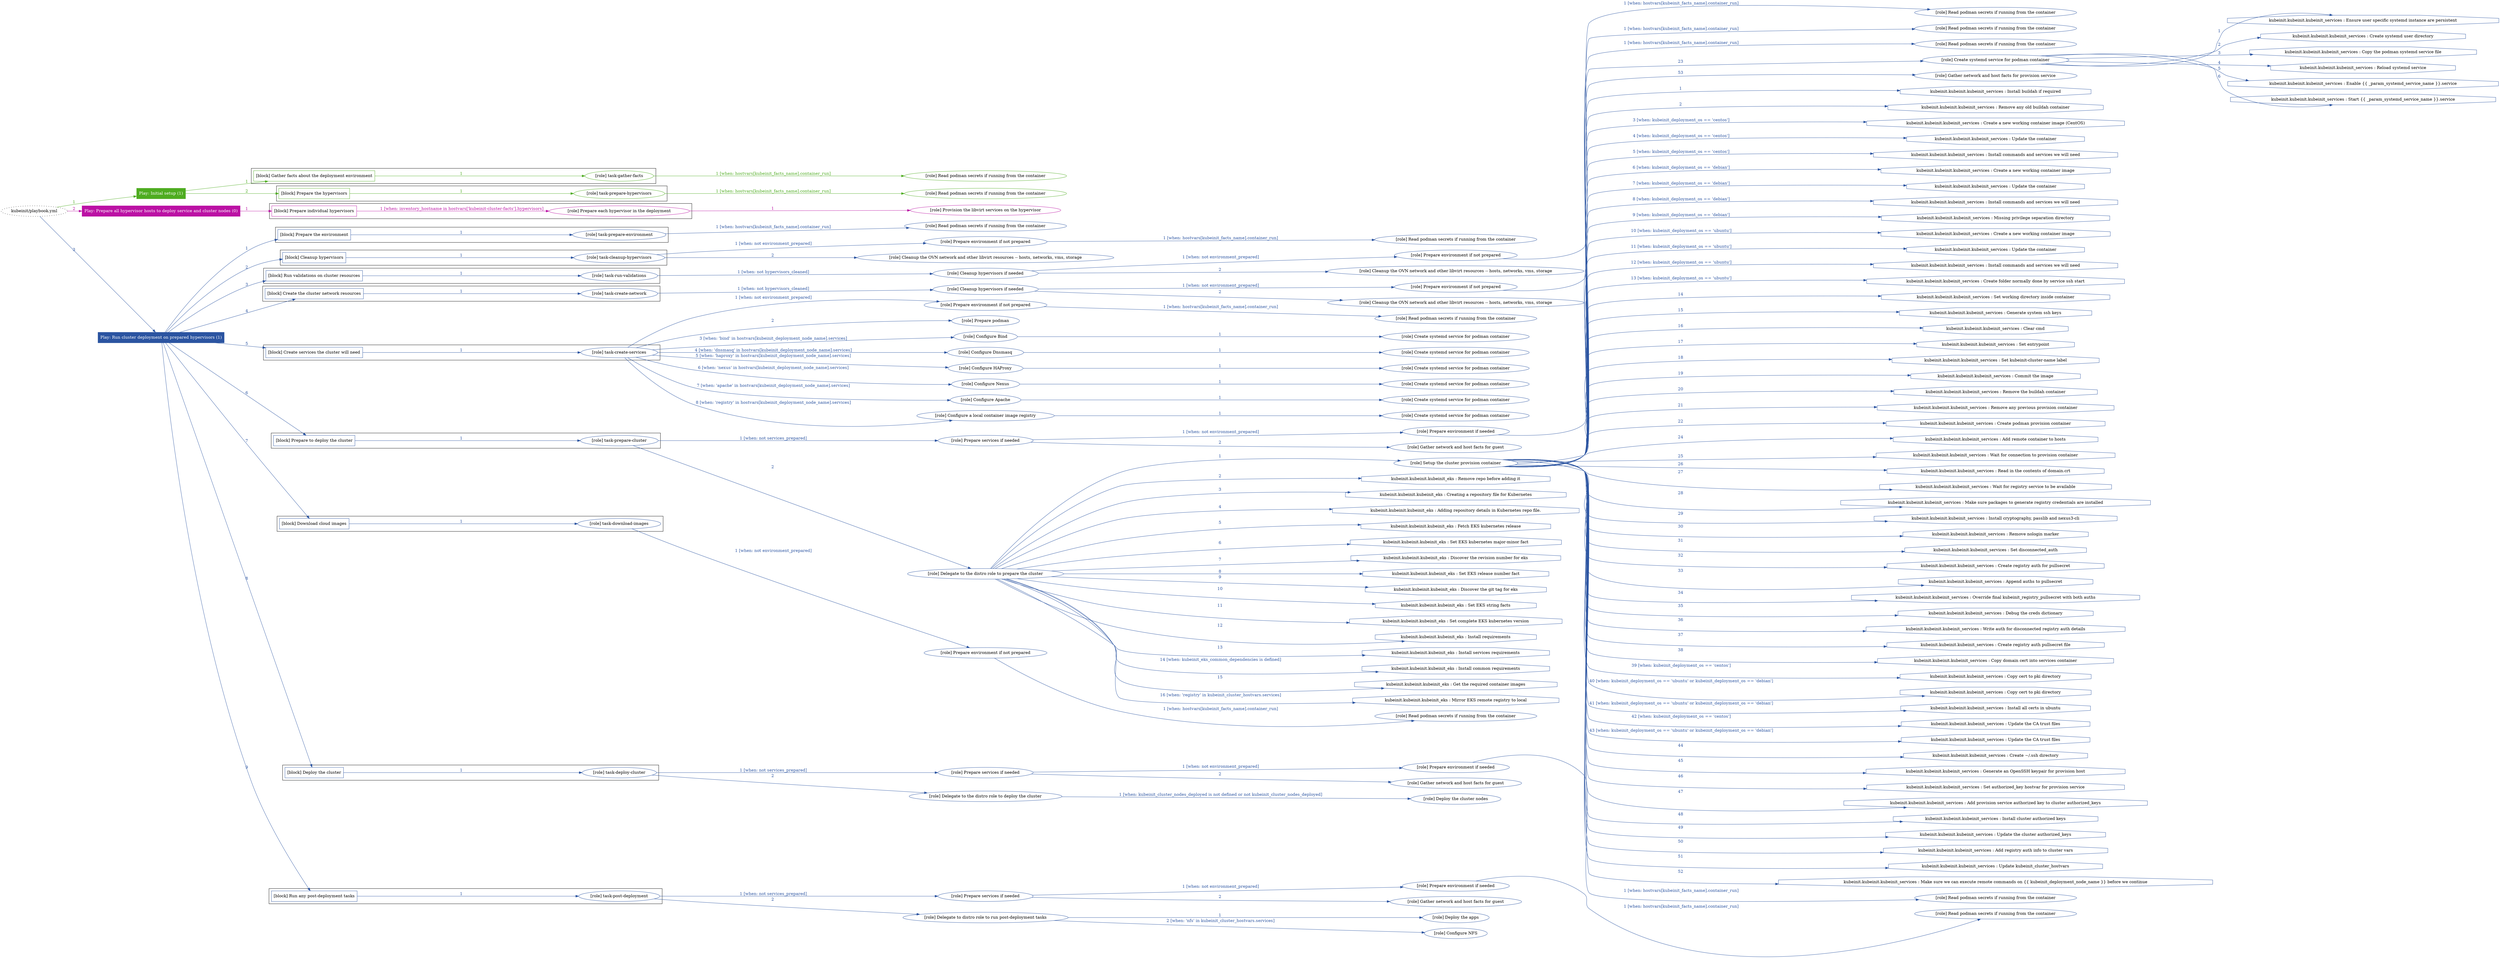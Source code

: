 digraph {
	graph [concentrate=true ordering=in rankdir=LR ratio=fill]
	edge [esep=5 sep=10]
	"kubeinit/playbook.yml" [id=root_node style=dotted]
	play_6cd6c54b [label="Play: Initial setup (1)" color="#4eac20" fontcolor="#ffffff" id=play_6cd6c54b shape=box style=filled tooltip=localhost]
	"kubeinit/playbook.yml" -> play_6cd6c54b [label="1 " color="#4eac20" fontcolor="#4eac20" id=edge_4925c516 labeltooltip="1 " tooltip="1 "]
	subgraph "Read podman secrets if running from the container" {
		role_084a8645 [label="[role] Read podman secrets if running from the container" color="#4eac20" id=role_084a8645 tooltip="Read podman secrets if running from the container"]
	}
	subgraph "task-gather-facts" {
		role_902af199 [label="[role] task-gather-facts" color="#4eac20" id=role_902af199 tooltip="task-gather-facts"]
		role_902af199 -> role_084a8645 [label="1 [when: hostvars[kubeinit_facts_name].container_run]" color="#4eac20" fontcolor="#4eac20" id=edge_12e02035 labeltooltip="1 [when: hostvars[kubeinit_facts_name].container_run]" tooltip="1 [when: hostvars[kubeinit_facts_name].container_run]"]
	}
	subgraph "Read podman secrets if running from the container" {
		role_313f8b56 [label="[role] Read podman secrets if running from the container" color="#4eac20" id=role_313f8b56 tooltip="Read podman secrets if running from the container"]
	}
	subgraph "task-prepare-hypervisors" {
		role_ff79aaf6 [label="[role] task-prepare-hypervisors" color="#4eac20" id=role_ff79aaf6 tooltip="task-prepare-hypervisors"]
		role_ff79aaf6 -> role_313f8b56 [label="1 [when: hostvars[kubeinit_facts_name].container_run]" color="#4eac20" fontcolor="#4eac20" id=edge_c4f035b7 labeltooltip="1 [when: hostvars[kubeinit_facts_name].container_run]" tooltip="1 [when: hostvars[kubeinit_facts_name].container_run]"]
	}
	subgraph "Play: Initial setup (1)" {
		play_6cd6c54b -> block_38028718 [label=1 color="#4eac20" fontcolor="#4eac20" id=edge_7e88dff0 labeltooltip=1 tooltip=1]
		subgraph cluster_block_38028718 {
			block_38028718 [label="[block] Gather facts about the deployment environment" color="#4eac20" id=block_38028718 labeltooltip="Gather facts about the deployment environment" shape=box tooltip="Gather facts about the deployment environment"]
			block_38028718 -> role_902af199 [label="1 " color="#4eac20" fontcolor="#4eac20" id=edge_18178d45 labeltooltip="1 " tooltip="1 "]
		}
		play_6cd6c54b -> block_03248b24 [label=2 color="#4eac20" fontcolor="#4eac20" id=edge_88af1bf2 labeltooltip=2 tooltip=2]
		subgraph cluster_block_03248b24 {
			block_03248b24 [label="[block] Prepare the hypervisors" color="#4eac20" id=block_03248b24 labeltooltip="Prepare the hypervisors" shape=box tooltip="Prepare the hypervisors"]
			block_03248b24 -> role_ff79aaf6 [label="1 " color="#4eac20" fontcolor="#4eac20" id=edge_0bfc89be labeltooltip="1 " tooltip="1 "]
		}
	}
	play_8ed17b62 [label="Play: Prepare all hypervisor hosts to deploy service and cluster nodes (0)" color="#bb11a4" fontcolor="#ffffff" id=play_8ed17b62 shape=box style=filled tooltip="Play: Prepare all hypervisor hosts to deploy service and cluster nodes (0)"]
	"kubeinit/playbook.yml" -> play_8ed17b62 [label="2 " color="#bb11a4" fontcolor="#bb11a4" id=edge_96bed6dd labeltooltip="2 " tooltip="2 "]
	subgraph "Provision the libvirt services on the hypervisor" {
		role_467554c0 [label="[role] Provision the libvirt services on the hypervisor" color="#bb11a4" id=role_467554c0 tooltip="Provision the libvirt services on the hypervisor"]
	}
	subgraph "Prepare each hypervisor in the deployment" {
		role_61225233 [label="[role] Prepare each hypervisor in the deployment" color="#bb11a4" id=role_61225233 tooltip="Prepare each hypervisor in the deployment"]
		role_61225233 -> role_467554c0 [label="1 " color="#bb11a4" fontcolor="#bb11a4" id=edge_6c99b081 labeltooltip="1 " tooltip="1 "]
	}
	subgraph "Play: Prepare all hypervisor hosts to deploy service and cluster nodes (0)" {
		play_8ed17b62 -> block_165fb76c [label=1 color="#bb11a4" fontcolor="#bb11a4" id=edge_bf2fa27f labeltooltip=1 tooltip=1]
		subgraph cluster_block_165fb76c {
			block_165fb76c [label="[block] Prepare individual hypervisors" color="#bb11a4" id=block_165fb76c labeltooltip="Prepare individual hypervisors" shape=box tooltip="Prepare individual hypervisors"]
			block_165fb76c -> role_61225233 [label="1 [when: inventory_hostname in hostvars['kubeinit-cluster-facts'].hypervisors]" color="#bb11a4" fontcolor="#bb11a4" id=edge_8166593a labeltooltip="1 [when: inventory_hostname in hostvars['kubeinit-cluster-facts'].hypervisors]" tooltip="1 [when: inventory_hostname in hostvars['kubeinit-cluster-facts'].hypervisors]"]
		}
	}
	play_a592001f [label="Play: Run cluster deployment on prepared hypervisors (1)" color="#2b54a1" fontcolor="#ffffff" id=play_a592001f shape=box style=filled tooltip=localhost]
	"kubeinit/playbook.yml" -> play_a592001f [label="3 " color="#2b54a1" fontcolor="#2b54a1" id=edge_a53918f0 labeltooltip="3 " tooltip="3 "]
	subgraph "Read podman secrets if running from the container" {
		role_d737aebd [label="[role] Read podman secrets if running from the container" color="#2b54a1" id=role_d737aebd tooltip="Read podman secrets if running from the container"]
	}
	subgraph "task-prepare-environment" {
		role_b8c6b346 [label="[role] task-prepare-environment" color="#2b54a1" id=role_b8c6b346 tooltip="task-prepare-environment"]
		role_b8c6b346 -> role_d737aebd [label="1 [when: hostvars[kubeinit_facts_name].container_run]" color="#2b54a1" fontcolor="#2b54a1" id=edge_e518e433 labeltooltip="1 [when: hostvars[kubeinit_facts_name].container_run]" tooltip="1 [when: hostvars[kubeinit_facts_name].container_run]"]
	}
	subgraph "Read podman secrets if running from the container" {
		role_400ab772 [label="[role] Read podman secrets if running from the container" color="#2b54a1" id=role_400ab772 tooltip="Read podman secrets if running from the container"]
	}
	subgraph "Prepare environment if not prepared" {
		role_41e5bfee [label="[role] Prepare environment if not prepared" color="#2b54a1" id=role_41e5bfee tooltip="Prepare environment if not prepared"]
		role_41e5bfee -> role_400ab772 [label="1 [when: hostvars[kubeinit_facts_name].container_run]" color="#2b54a1" fontcolor="#2b54a1" id=edge_c2ad8b5d labeltooltip="1 [when: hostvars[kubeinit_facts_name].container_run]" tooltip="1 [when: hostvars[kubeinit_facts_name].container_run]"]
	}
	subgraph "Cleanup the OVN network and other libvirt resources -- hosts, networks, vms, storage" {
		role_58630805 [label="[role] Cleanup the OVN network and other libvirt resources -- hosts, networks, vms, storage" color="#2b54a1" id=role_58630805 tooltip="Cleanup the OVN network and other libvirt resources -- hosts, networks, vms, storage"]
	}
	subgraph "task-cleanup-hypervisors" {
		role_44489846 [label="[role] task-cleanup-hypervisors" color="#2b54a1" id=role_44489846 tooltip="task-cleanup-hypervisors"]
		role_44489846 -> role_41e5bfee [label="1 [when: not environment_prepared]" color="#2b54a1" fontcolor="#2b54a1" id=edge_c24e22fe labeltooltip="1 [when: not environment_prepared]" tooltip="1 [when: not environment_prepared]"]
		role_44489846 -> role_58630805 [label="2 " color="#2b54a1" fontcolor="#2b54a1" id=edge_41607801 labeltooltip="2 " tooltip="2 "]
	}
	subgraph "Read podman secrets if running from the container" {
		role_2c6b86bb [label="[role] Read podman secrets if running from the container" color="#2b54a1" id=role_2c6b86bb tooltip="Read podman secrets if running from the container"]
	}
	subgraph "Prepare environment if not prepared" {
		role_2065a822 [label="[role] Prepare environment if not prepared" color="#2b54a1" id=role_2065a822 tooltip="Prepare environment if not prepared"]
		role_2065a822 -> role_2c6b86bb [label="1 [when: hostvars[kubeinit_facts_name].container_run]" color="#2b54a1" fontcolor="#2b54a1" id=edge_aff2028a labeltooltip="1 [when: hostvars[kubeinit_facts_name].container_run]" tooltip="1 [when: hostvars[kubeinit_facts_name].container_run]"]
	}
	subgraph "Cleanup the OVN network and other libvirt resources -- hosts, networks, vms, storage" {
		role_88cb3015 [label="[role] Cleanup the OVN network and other libvirt resources -- hosts, networks, vms, storage" color="#2b54a1" id=role_88cb3015 tooltip="Cleanup the OVN network and other libvirt resources -- hosts, networks, vms, storage"]
	}
	subgraph "Cleanup hypervisors if needed" {
		role_62e2b222 [label="[role] Cleanup hypervisors if needed" color="#2b54a1" id=role_62e2b222 tooltip="Cleanup hypervisors if needed"]
		role_62e2b222 -> role_2065a822 [label="1 [when: not environment_prepared]" color="#2b54a1" fontcolor="#2b54a1" id=edge_ac1ba29c labeltooltip="1 [when: not environment_prepared]" tooltip="1 [when: not environment_prepared]"]
		role_62e2b222 -> role_88cb3015 [label="2 " color="#2b54a1" fontcolor="#2b54a1" id=edge_b2592dec labeltooltip="2 " tooltip="2 "]
	}
	subgraph "task-run-validations" {
		role_f140eb94 [label="[role] task-run-validations" color="#2b54a1" id=role_f140eb94 tooltip="task-run-validations"]
		role_f140eb94 -> role_62e2b222 [label="1 [when: not hypervisors_cleaned]" color="#2b54a1" fontcolor="#2b54a1" id=edge_dddc1ef1 labeltooltip="1 [when: not hypervisors_cleaned]" tooltip="1 [when: not hypervisors_cleaned]"]
	}
	subgraph "Read podman secrets if running from the container" {
		role_ec776501 [label="[role] Read podman secrets if running from the container" color="#2b54a1" id=role_ec776501 tooltip="Read podman secrets if running from the container"]
	}
	subgraph "Prepare environment if not prepared" {
		role_d8a625c7 [label="[role] Prepare environment if not prepared" color="#2b54a1" id=role_d8a625c7 tooltip="Prepare environment if not prepared"]
		role_d8a625c7 -> role_ec776501 [label="1 [when: hostvars[kubeinit_facts_name].container_run]" color="#2b54a1" fontcolor="#2b54a1" id=edge_28494a4b labeltooltip="1 [when: hostvars[kubeinit_facts_name].container_run]" tooltip="1 [when: hostvars[kubeinit_facts_name].container_run]"]
	}
	subgraph "Cleanup the OVN network and other libvirt resources -- hosts, networks, vms, storage" {
		role_20f9d957 [label="[role] Cleanup the OVN network and other libvirt resources -- hosts, networks, vms, storage" color="#2b54a1" id=role_20f9d957 tooltip="Cleanup the OVN network and other libvirt resources -- hosts, networks, vms, storage"]
	}
	subgraph "Cleanup hypervisors if needed" {
		role_7f67d855 [label="[role] Cleanup hypervisors if needed" color="#2b54a1" id=role_7f67d855 tooltip="Cleanup hypervisors if needed"]
		role_7f67d855 -> role_d8a625c7 [label="1 [when: not environment_prepared]" color="#2b54a1" fontcolor="#2b54a1" id=edge_fbed2feb labeltooltip="1 [when: not environment_prepared]" tooltip="1 [when: not environment_prepared]"]
		role_7f67d855 -> role_20f9d957 [label="2 " color="#2b54a1" fontcolor="#2b54a1" id=edge_532daf7f labeltooltip="2 " tooltip="2 "]
	}
	subgraph "task-create-network" {
		role_3d8de2ed [label="[role] task-create-network" color="#2b54a1" id=role_3d8de2ed tooltip="task-create-network"]
		role_3d8de2ed -> role_7f67d855 [label="1 [when: not hypervisors_cleaned]" color="#2b54a1" fontcolor="#2b54a1" id=edge_5879eaa5 labeltooltip="1 [when: not hypervisors_cleaned]" tooltip="1 [when: not hypervisors_cleaned]"]
	}
	subgraph "Read podman secrets if running from the container" {
		role_7a0cd3e1 [label="[role] Read podman secrets if running from the container" color="#2b54a1" id=role_7a0cd3e1 tooltip="Read podman secrets if running from the container"]
	}
	subgraph "Prepare environment if not prepared" {
		role_4796dffe [label="[role] Prepare environment if not prepared" color="#2b54a1" id=role_4796dffe tooltip="Prepare environment if not prepared"]
		role_4796dffe -> role_7a0cd3e1 [label="1 [when: hostvars[kubeinit_facts_name].container_run]" color="#2b54a1" fontcolor="#2b54a1" id=edge_be81e2e2 labeltooltip="1 [when: hostvars[kubeinit_facts_name].container_run]" tooltip="1 [when: hostvars[kubeinit_facts_name].container_run]"]
	}
	subgraph "Prepare podman" {
		role_54858e74 [label="[role] Prepare podman" color="#2b54a1" id=role_54858e74 tooltip="Prepare podman"]
	}
	subgraph "Create systemd service for podman container" {
		role_9dc6ad88 [label="[role] Create systemd service for podman container" color="#2b54a1" id=role_9dc6ad88 tooltip="Create systemd service for podman container"]
	}
	subgraph "Configure Bind" {
		role_81719838 [label="[role] Configure Bind" color="#2b54a1" id=role_81719838 tooltip="Configure Bind"]
		role_81719838 -> role_9dc6ad88 [label="1 " color="#2b54a1" fontcolor="#2b54a1" id=edge_251c877f labeltooltip="1 " tooltip="1 "]
	}
	subgraph "Create systemd service for podman container" {
		role_26826ac6 [label="[role] Create systemd service for podman container" color="#2b54a1" id=role_26826ac6 tooltip="Create systemd service for podman container"]
	}
	subgraph "Configure Dnsmasq" {
		role_f6f1edf5 [label="[role] Configure Dnsmasq" color="#2b54a1" id=role_f6f1edf5 tooltip="Configure Dnsmasq"]
		role_f6f1edf5 -> role_26826ac6 [label="1 " color="#2b54a1" fontcolor="#2b54a1" id=edge_9a8468da labeltooltip="1 " tooltip="1 "]
	}
	subgraph "Create systemd service for podman container" {
		role_546cbca1 [label="[role] Create systemd service for podman container" color="#2b54a1" id=role_546cbca1 tooltip="Create systemd service for podman container"]
	}
	subgraph "Configure HAProxy" {
		role_2d2cbbf4 [label="[role] Configure HAProxy" color="#2b54a1" id=role_2d2cbbf4 tooltip="Configure HAProxy"]
		role_2d2cbbf4 -> role_546cbca1 [label="1 " color="#2b54a1" fontcolor="#2b54a1" id=edge_0863ec1c labeltooltip="1 " tooltip="1 "]
	}
	subgraph "Create systemd service for podman container" {
		role_0fe90df3 [label="[role] Create systemd service for podman container" color="#2b54a1" id=role_0fe90df3 tooltip="Create systemd service for podman container"]
	}
	subgraph "Configure Nexus" {
		role_a79485aa [label="[role] Configure Nexus" color="#2b54a1" id=role_a79485aa tooltip="Configure Nexus"]
		role_a79485aa -> role_0fe90df3 [label="1 " color="#2b54a1" fontcolor="#2b54a1" id=edge_23704d9c labeltooltip="1 " tooltip="1 "]
	}
	subgraph "Create systemd service for podman container" {
		role_820e069e [label="[role] Create systemd service for podman container" color="#2b54a1" id=role_820e069e tooltip="Create systemd service for podman container"]
	}
	subgraph "Configure Apache" {
		role_f1790e7b [label="[role] Configure Apache" color="#2b54a1" id=role_f1790e7b tooltip="Configure Apache"]
		role_f1790e7b -> role_820e069e [label="1 " color="#2b54a1" fontcolor="#2b54a1" id=edge_5a665e35 labeltooltip="1 " tooltip="1 "]
	}
	subgraph "Create systemd service for podman container" {
		role_53e39cd9 [label="[role] Create systemd service for podman container" color="#2b54a1" id=role_53e39cd9 tooltip="Create systemd service for podman container"]
	}
	subgraph "Configure a local container image registry" {
		role_2e3a4b7e [label="[role] Configure a local container image registry" color="#2b54a1" id=role_2e3a4b7e tooltip="Configure a local container image registry"]
		role_2e3a4b7e -> role_53e39cd9 [label="1 " color="#2b54a1" fontcolor="#2b54a1" id=edge_681fe065 labeltooltip="1 " tooltip="1 "]
	}
	subgraph "task-create-services" {
		role_513a0808 [label="[role] task-create-services" color="#2b54a1" id=role_513a0808 tooltip="task-create-services"]
		role_513a0808 -> role_4796dffe [label="1 [when: not environment_prepared]" color="#2b54a1" fontcolor="#2b54a1" id=edge_9d87ae58 labeltooltip="1 [when: not environment_prepared]" tooltip="1 [when: not environment_prepared]"]
		role_513a0808 -> role_54858e74 [label="2 " color="#2b54a1" fontcolor="#2b54a1" id=edge_4458223b labeltooltip="2 " tooltip="2 "]
		role_513a0808 -> role_81719838 [label="3 [when: 'bind' in hostvars[kubeinit_deployment_node_name].services]" color="#2b54a1" fontcolor="#2b54a1" id=edge_1afb6d87 labeltooltip="3 [when: 'bind' in hostvars[kubeinit_deployment_node_name].services]" tooltip="3 [when: 'bind' in hostvars[kubeinit_deployment_node_name].services]"]
		role_513a0808 -> role_f6f1edf5 [label="4 [when: 'dnsmasq' in hostvars[kubeinit_deployment_node_name].services]" color="#2b54a1" fontcolor="#2b54a1" id=edge_3749621f labeltooltip="4 [when: 'dnsmasq' in hostvars[kubeinit_deployment_node_name].services]" tooltip="4 [when: 'dnsmasq' in hostvars[kubeinit_deployment_node_name].services]"]
		role_513a0808 -> role_2d2cbbf4 [label="5 [when: 'haproxy' in hostvars[kubeinit_deployment_node_name].services]" color="#2b54a1" fontcolor="#2b54a1" id=edge_1beaba2d labeltooltip="5 [when: 'haproxy' in hostvars[kubeinit_deployment_node_name].services]" tooltip="5 [when: 'haproxy' in hostvars[kubeinit_deployment_node_name].services]"]
		role_513a0808 -> role_a79485aa [label="6 [when: 'nexus' in hostvars[kubeinit_deployment_node_name].services]" color="#2b54a1" fontcolor="#2b54a1" id=edge_f1b83473 labeltooltip="6 [when: 'nexus' in hostvars[kubeinit_deployment_node_name].services]" tooltip="6 [when: 'nexus' in hostvars[kubeinit_deployment_node_name].services]"]
		role_513a0808 -> role_f1790e7b [label="7 [when: 'apache' in hostvars[kubeinit_deployment_node_name].services]" color="#2b54a1" fontcolor="#2b54a1" id=edge_831076cb labeltooltip="7 [when: 'apache' in hostvars[kubeinit_deployment_node_name].services]" tooltip="7 [when: 'apache' in hostvars[kubeinit_deployment_node_name].services]"]
		role_513a0808 -> role_2e3a4b7e [label="8 [when: 'registry' in hostvars[kubeinit_deployment_node_name].services]" color="#2b54a1" fontcolor="#2b54a1" id=edge_dd8f939f labeltooltip="8 [when: 'registry' in hostvars[kubeinit_deployment_node_name].services]" tooltip="8 [when: 'registry' in hostvars[kubeinit_deployment_node_name].services]"]
	}
	subgraph "Read podman secrets if running from the container" {
		role_0a61621a [label="[role] Read podman secrets if running from the container" color="#2b54a1" id=role_0a61621a tooltip="Read podman secrets if running from the container"]
	}
	subgraph "Prepare environment if needed" {
		role_3179ecd1 [label="[role] Prepare environment if needed" color="#2b54a1" id=role_3179ecd1 tooltip="Prepare environment if needed"]
		role_3179ecd1 -> role_0a61621a [label="1 [when: hostvars[kubeinit_facts_name].container_run]" color="#2b54a1" fontcolor="#2b54a1" id=edge_9809883e labeltooltip="1 [when: hostvars[kubeinit_facts_name].container_run]" tooltip="1 [when: hostvars[kubeinit_facts_name].container_run]"]
	}
	subgraph "Gather network and host facts for guest" {
		role_164990b4 [label="[role] Gather network and host facts for guest" color="#2b54a1" id=role_164990b4 tooltip="Gather network and host facts for guest"]
	}
	subgraph "Prepare services if needed" {
		role_4cb205a5 [label="[role] Prepare services if needed" color="#2b54a1" id=role_4cb205a5 tooltip="Prepare services if needed"]
		role_4cb205a5 -> role_3179ecd1 [label="1 [when: not environment_prepared]" color="#2b54a1" fontcolor="#2b54a1" id=edge_31f98cb6 labeltooltip="1 [when: not environment_prepared]" tooltip="1 [when: not environment_prepared]"]
		role_4cb205a5 -> role_164990b4 [label="2 " color="#2b54a1" fontcolor="#2b54a1" id=edge_69d838bf labeltooltip="2 " tooltip="2 "]
	}
	subgraph "Create systemd service for podman container" {
		role_8b3e974e [label="[role] Create systemd service for podman container" color="#2b54a1" id=role_8b3e974e tooltip="Create systemd service for podman container"]
		task_9bb26928 [label="kubeinit.kubeinit.kubeinit_services : Ensure user specific systemd instance are persistent" color="#2b54a1" id=task_9bb26928 shape=octagon tooltip="kubeinit.kubeinit.kubeinit_services : Ensure user specific systemd instance are persistent"]
		role_8b3e974e -> task_9bb26928 [label="1 " color="#2b54a1" fontcolor="#2b54a1" id=edge_c0287274 labeltooltip="1 " tooltip="1 "]
		task_83ec6a8c [label="kubeinit.kubeinit.kubeinit_services : Create systemd user directory" color="#2b54a1" id=task_83ec6a8c shape=octagon tooltip="kubeinit.kubeinit.kubeinit_services : Create systemd user directory"]
		role_8b3e974e -> task_83ec6a8c [label="2 " color="#2b54a1" fontcolor="#2b54a1" id=edge_868df03d labeltooltip="2 " tooltip="2 "]
		task_149d8ad4 [label="kubeinit.kubeinit.kubeinit_services : Copy the podman systemd service file" color="#2b54a1" id=task_149d8ad4 shape=octagon tooltip="kubeinit.kubeinit.kubeinit_services : Copy the podman systemd service file"]
		role_8b3e974e -> task_149d8ad4 [label="3 " color="#2b54a1" fontcolor="#2b54a1" id=edge_e7335ac0 labeltooltip="3 " tooltip="3 "]
		task_80419124 [label="kubeinit.kubeinit.kubeinit_services : Reload systemd service" color="#2b54a1" id=task_80419124 shape=octagon tooltip="kubeinit.kubeinit.kubeinit_services : Reload systemd service"]
		role_8b3e974e -> task_80419124 [label="4 " color="#2b54a1" fontcolor="#2b54a1" id=edge_2ba71604 labeltooltip="4 " tooltip="4 "]
		task_f152811f [label="kubeinit.kubeinit.kubeinit_services : Enable {{ _param_systemd_service_name }}.service" color="#2b54a1" id=task_f152811f shape=octagon tooltip="kubeinit.kubeinit.kubeinit_services : Enable {{ _param_systemd_service_name }}.service"]
		role_8b3e974e -> task_f152811f [label="5 " color="#2b54a1" fontcolor="#2b54a1" id=edge_52c47ef9 labeltooltip="5 " tooltip="5 "]
		task_23bf19ca [label="kubeinit.kubeinit.kubeinit_services : Start {{ _param_systemd_service_name }}.service" color="#2b54a1" id=task_23bf19ca shape=octagon tooltip="kubeinit.kubeinit.kubeinit_services : Start {{ _param_systemd_service_name }}.service"]
		role_8b3e974e -> task_23bf19ca [label="6 " color="#2b54a1" fontcolor="#2b54a1" id=edge_06cd3d2d labeltooltip="6 " tooltip="6 "]
	}
	subgraph "Gather network and host facts for provision service" {
		role_5009e00a [label="[role] Gather network and host facts for provision service" color="#2b54a1" id=role_5009e00a tooltip="Gather network and host facts for provision service"]
	}
	subgraph "Setup the cluster provision container" {
		role_a27a7140 [label="[role] Setup the cluster provision container" color="#2b54a1" id=role_a27a7140 tooltip="Setup the cluster provision container"]
		task_ae8c2370 [label="kubeinit.kubeinit.kubeinit_services : Install buildah if required" color="#2b54a1" id=task_ae8c2370 shape=octagon tooltip="kubeinit.kubeinit.kubeinit_services : Install buildah if required"]
		role_a27a7140 -> task_ae8c2370 [label="1 " color="#2b54a1" fontcolor="#2b54a1" id=edge_c48fc1b6 labeltooltip="1 " tooltip="1 "]
		task_ce0d4feb [label="kubeinit.kubeinit.kubeinit_services : Remove any old buildah container" color="#2b54a1" id=task_ce0d4feb shape=octagon tooltip="kubeinit.kubeinit.kubeinit_services : Remove any old buildah container"]
		role_a27a7140 -> task_ce0d4feb [label="2 " color="#2b54a1" fontcolor="#2b54a1" id=edge_91658c6f labeltooltip="2 " tooltip="2 "]
		task_fd4710c3 [label="kubeinit.kubeinit.kubeinit_services : Create a new working container image (CentOS)" color="#2b54a1" id=task_fd4710c3 shape=octagon tooltip="kubeinit.kubeinit.kubeinit_services : Create a new working container image (CentOS)"]
		role_a27a7140 -> task_fd4710c3 [label="3 [when: kubeinit_deployment_os == 'centos']" color="#2b54a1" fontcolor="#2b54a1" id=edge_61ff070e labeltooltip="3 [when: kubeinit_deployment_os == 'centos']" tooltip="3 [when: kubeinit_deployment_os == 'centos']"]
		task_18acd84d [label="kubeinit.kubeinit.kubeinit_services : Update the container" color="#2b54a1" id=task_18acd84d shape=octagon tooltip="kubeinit.kubeinit.kubeinit_services : Update the container"]
		role_a27a7140 -> task_18acd84d [label="4 [when: kubeinit_deployment_os == 'centos']" color="#2b54a1" fontcolor="#2b54a1" id=edge_a11b05c7 labeltooltip="4 [when: kubeinit_deployment_os == 'centos']" tooltip="4 [when: kubeinit_deployment_os == 'centos']"]
		task_89ea71b2 [label="kubeinit.kubeinit.kubeinit_services : Install commands and services we will need" color="#2b54a1" id=task_89ea71b2 shape=octagon tooltip="kubeinit.kubeinit.kubeinit_services : Install commands and services we will need"]
		role_a27a7140 -> task_89ea71b2 [label="5 [when: kubeinit_deployment_os == 'centos']" color="#2b54a1" fontcolor="#2b54a1" id=edge_eedf60f1 labeltooltip="5 [when: kubeinit_deployment_os == 'centos']" tooltip="5 [when: kubeinit_deployment_os == 'centos']"]
		task_e86e0b0b [label="kubeinit.kubeinit.kubeinit_services : Create a new working container image" color="#2b54a1" id=task_e86e0b0b shape=octagon tooltip="kubeinit.kubeinit.kubeinit_services : Create a new working container image"]
		role_a27a7140 -> task_e86e0b0b [label="6 [when: kubeinit_deployment_os == 'debian']" color="#2b54a1" fontcolor="#2b54a1" id=edge_3e795a43 labeltooltip="6 [when: kubeinit_deployment_os == 'debian']" tooltip="6 [when: kubeinit_deployment_os == 'debian']"]
		task_14aa9fdd [label="kubeinit.kubeinit.kubeinit_services : Update the container" color="#2b54a1" id=task_14aa9fdd shape=octagon tooltip="kubeinit.kubeinit.kubeinit_services : Update the container"]
		role_a27a7140 -> task_14aa9fdd [label="7 [when: kubeinit_deployment_os == 'debian']" color="#2b54a1" fontcolor="#2b54a1" id=edge_faefe5ee labeltooltip="7 [when: kubeinit_deployment_os == 'debian']" tooltip="7 [when: kubeinit_deployment_os == 'debian']"]
		task_eb3f7450 [label="kubeinit.kubeinit.kubeinit_services : Install commands and services we will need" color="#2b54a1" id=task_eb3f7450 shape=octagon tooltip="kubeinit.kubeinit.kubeinit_services : Install commands and services we will need"]
		role_a27a7140 -> task_eb3f7450 [label="8 [when: kubeinit_deployment_os == 'debian']" color="#2b54a1" fontcolor="#2b54a1" id=edge_13070620 labeltooltip="8 [when: kubeinit_deployment_os == 'debian']" tooltip="8 [when: kubeinit_deployment_os == 'debian']"]
		task_0c8edb74 [label="kubeinit.kubeinit.kubeinit_services : Missing privilege separation directory" color="#2b54a1" id=task_0c8edb74 shape=octagon tooltip="kubeinit.kubeinit.kubeinit_services : Missing privilege separation directory"]
		role_a27a7140 -> task_0c8edb74 [label="9 [when: kubeinit_deployment_os == 'debian']" color="#2b54a1" fontcolor="#2b54a1" id=edge_f8cd759b labeltooltip="9 [when: kubeinit_deployment_os == 'debian']" tooltip="9 [when: kubeinit_deployment_os == 'debian']"]
		task_e016b98a [label="kubeinit.kubeinit.kubeinit_services : Create a new working container image" color="#2b54a1" id=task_e016b98a shape=octagon tooltip="kubeinit.kubeinit.kubeinit_services : Create a new working container image"]
		role_a27a7140 -> task_e016b98a [label="10 [when: kubeinit_deployment_os == 'ubuntu']" color="#2b54a1" fontcolor="#2b54a1" id=edge_7a2ee667 labeltooltip="10 [when: kubeinit_deployment_os == 'ubuntu']" tooltip="10 [when: kubeinit_deployment_os == 'ubuntu']"]
		task_dce2f4e6 [label="kubeinit.kubeinit.kubeinit_services : Update the container" color="#2b54a1" id=task_dce2f4e6 shape=octagon tooltip="kubeinit.kubeinit.kubeinit_services : Update the container"]
		role_a27a7140 -> task_dce2f4e6 [label="11 [when: kubeinit_deployment_os == 'ubuntu']" color="#2b54a1" fontcolor="#2b54a1" id=edge_f317a560 labeltooltip="11 [when: kubeinit_deployment_os == 'ubuntu']" tooltip="11 [when: kubeinit_deployment_os == 'ubuntu']"]
		task_d779bc39 [label="kubeinit.kubeinit.kubeinit_services : Install commands and services we will need" color="#2b54a1" id=task_d779bc39 shape=octagon tooltip="kubeinit.kubeinit.kubeinit_services : Install commands and services we will need"]
		role_a27a7140 -> task_d779bc39 [label="12 [when: kubeinit_deployment_os == 'ubuntu']" color="#2b54a1" fontcolor="#2b54a1" id=edge_3efef7c6 labeltooltip="12 [when: kubeinit_deployment_os == 'ubuntu']" tooltip="12 [when: kubeinit_deployment_os == 'ubuntu']"]
		task_13a272a9 [label="kubeinit.kubeinit.kubeinit_services : Create folder normally done by service ssh start" color="#2b54a1" id=task_13a272a9 shape=octagon tooltip="kubeinit.kubeinit.kubeinit_services : Create folder normally done by service ssh start"]
		role_a27a7140 -> task_13a272a9 [label="13 [when: kubeinit_deployment_os == 'ubuntu']" color="#2b54a1" fontcolor="#2b54a1" id=edge_605b73be labeltooltip="13 [when: kubeinit_deployment_os == 'ubuntu']" tooltip="13 [when: kubeinit_deployment_os == 'ubuntu']"]
		task_9da19ee8 [label="kubeinit.kubeinit.kubeinit_services : Set working directory inside container" color="#2b54a1" id=task_9da19ee8 shape=octagon tooltip="kubeinit.kubeinit.kubeinit_services : Set working directory inside container"]
		role_a27a7140 -> task_9da19ee8 [label="14 " color="#2b54a1" fontcolor="#2b54a1" id=edge_a5cda5db labeltooltip="14 " tooltip="14 "]
		task_c06a8332 [label="kubeinit.kubeinit.kubeinit_services : Generate system ssh keys" color="#2b54a1" id=task_c06a8332 shape=octagon tooltip="kubeinit.kubeinit.kubeinit_services : Generate system ssh keys"]
		role_a27a7140 -> task_c06a8332 [label="15 " color="#2b54a1" fontcolor="#2b54a1" id=edge_dbda7c5e labeltooltip="15 " tooltip="15 "]
		task_b95f4035 [label="kubeinit.kubeinit.kubeinit_services : Clear cmd" color="#2b54a1" id=task_b95f4035 shape=octagon tooltip="kubeinit.kubeinit.kubeinit_services : Clear cmd"]
		role_a27a7140 -> task_b95f4035 [label="16 " color="#2b54a1" fontcolor="#2b54a1" id=edge_bb4bcd31 labeltooltip="16 " tooltip="16 "]
		task_ed3dd156 [label="kubeinit.kubeinit.kubeinit_services : Set entrypoint" color="#2b54a1" id=task_ed3dd156 shape=octagon tooltip="kubeinit.kubeinit.kubeinit_services : Set entrypoint"]
		role_a27a7140 -> task_ed3dd156 [label="17 " color="#2b54a1" fontcolor="#2b54a1" id=edge_51f0be0c labeltooltip="17 " tooltip="17 "]
		task_b4ee55fe [label="kubeinit.kubeinit.kubeinit_services : Set kubeinit-cluster-name label" color="#2b54a1" id=task_b4ee55fe shape=octagon tooltip="kubeinit.kubeinit.kubeinit_services : Set kubeinit-cluster-name label"]
		role_a27a7140 -> task_b4ee55fe [label="18 " color="#2b54a1" fontcolor="#2b54a1" id=edge_885d30ea labeltooltip="18 " tooltip="18 "]
		task_b6367921 [label="kubeinit.kubeinit.kubeinit_services : Commit the image" color="#2b54a1" id=task_b6367921 shape=octagon tooltip="kubeinit.kubeinit.kubeinit_services : Commit the image"]
		role_a27a7140 -> task_b6367921 [label="19 " color="#2b54a1" fontcolor="#2b54a1" id=edge_25576980 labeltooltip="19 " tooltip="19 "]
		task_163aebf2 [label="kubeinit.kubeinit.kubeinit_services : Remove the buildah container" color="#2b54a1" id=task_163aebf2 shape=octagon tooltip="kubeinit.kubeinit.kubeinit_services : Remove the buildah container"]
		role_a27a7140 -> task_163aebf2 [label="20 " color="#2b54a1" fontcolor="#2b54a1" id=edge_ed39444f labeltooltip="20 " tooltip="20 "]
		task_bc2e8573 [label="kubeinit.kubeinit.kubeinit_services : Remove any previous provision container" color="#2b54a1" id=task_bc2e8573 shape=octagon tooltip="kubeinit.kubeinit.kubeinit_services : Remove any previous provision container"]
		role_a27a7140 -> task_bc2e8573 [label="21 " color="#2b54a1" fontcolor="#2b54a1" id=edge_6fc1cfc1 labeltooltip="21 " tooltip="21 "]
		task_8c179a9d [label="kubeinit.kubeinit.kubeinit_services : Create podman provision container" color="#2b54a1" id=task_8c179a9d shape=octagon tooltip="kubeinit.kubeinit.kubeinit_services : Create podman provision container"]
		role_a27a7140 -> task_8c179a9d [label="22 " color="#2b54a1" fontcolor="#2b54a1" id=edge_7a2825aa labeltooltip="22 " tooltip="22 "]
		role_a27a7140 -> role_8b3e974e [label="23 " color="#2b54a1" fontcolor="#2b54a1" id=edge_313c3235 labeltooltip="23 " tooltip="23 "]
		task_ff13c8bb [label="kubeinit.kubeinit.kubeinit_services : Add remote container to hosts" color="#2b54a1" id=task_ff13c8bb shape=octagon tooltip="kubeinit.kubeinit.kubeinit_services : Add remote container to hosts"]
		role_a27a7140 -> task_ff13c8bb [label="24 " color="#2b54a1" fontcolor="#2b54a1" id=edge_5694609c labeltooltip="24 " tooltip="24 "]
		task_a81ddda7 [label="kubeinit.kubeinit.kubeinit_services : Wait for connection to provision container" color="#2b54a1" id=task_a81ddda7 shape=octagon tooltip="kubeinit.kubeinit.kubeinit_services : Wait for connection to provision container"]
		role_a27a7140 -> task_a81ddda7 [label="25 " color="#2b54a1" fontcolor="#2b54a1" id=edge_f15b40da labeltooltip="25 " tooltip="25 "]
		task_1cfa51d5 [label="kubeinit.kubeinit.kubeinit_services : Read in the contents of domain.crt" color="#2b54a1" id=task_1cfa51d5 shape=octagon tooltip="kubeinit.kubeinit.kubeinit_services : Read in the contents of domain.crt"]
		role_a27a7140 -> task_1cfa51d5 [label="26 " color="#2b54a1" fontcolor="#2b54a1" id=edge_6522a7b8 labeltooltip="26 " tooltip="26 "]
		task_f9917657 [label="kubeinit.kubeinit.kubeinit_services : Wait for registry service to be available" color="#2b54a1" id=task_f9917657 shape=octagon tooltip="kubeinit.kubeinit.kubeinit_services : Wait for registry service to be available"]
		role_a27a7140 -> task_f9917657 [label="27 " color="#2b54a1" fontcolor="#2b54a1" id=edge_69278fb3 labeltooltip="27 " tooltip="27 "]
		task_dc4de8e4 [label="kubeinit.kubeinit.kubeinit_services : Make sure packages to generate registry credentials are installed" color="#2b54a1" id=task_dc4de8e4 shape=octagon tooltip="kubeinit.kubeinit.kubeinit_services : Make sure packages to generate registry credentials are installed"]
		role_a27a7140 -> task_dc4de8e4 [label="28 " color="#2b54a1" fontcolor="#2b54a1" id=edge_0f59b9d5 labeltooltip="28 " tooltip="28 "]
		task_003d33a3 [label="kubeinit.kubeinit.kubeinit_services : Install cryptography, passlib and nexus3-cli" color="#2b54a1" id=task_003d33a3 shape=octagon tooltip="kubeinit.kubeinit.kubeinit_services : Install cryptography, passlib and nexus3-cli"]
		role_a27a7140 -> task_003d33a3 [label="29 " color="#2b54a1" fontcolor="#2b54a1" id=edge_6082b3be labeltooltip="29 " tooltip="29 "]
		task_6e1eafbc [label="kubeinit.kubeinit.kubeinit_services : Remove nologin marker" color="#2b54a1" id=task_6e1eafbc shape=octagon tooltip="kubeinit.kubeinit.kubeinit_services : Remove nologin marker"]
		role_a27a7140 -> task_6e1eafbc [label="30 " color="#2b54a1" fontcolor="#2b54a1" id=edge_6f46dc26 labeltooltip="30 " tooltip="30 "]
		task_68b6f0db [label="kubeinit.kubeinit.kubeinit_services : Set disconnected_auth" color="#2b54a1" id=task_68b6f0db shape=octagon tooltip="kubeinit.kubeinit.kubeinit_services : Set disconnected_auth"]
		role_a27a7140 -> task_68b6f0db [label="31 " color="#2b54a1" fontcolor="#2b54a1" id=edge_fbd0df62 labeltooltip="31 " tooltip="31 "]
		task_b7505b25 [label="kubeinit.kubeinit.kubeinit_services : Create registry auth for pullsecret" color="#2b54a1" id=task_b7505b25 shape=octagon tooltip="kubeinit.kubeinit.kubeinit_services : Create registry auth for pullsecret"]
		role_a27a7140 -> task_b7505b25 [label="32 " color="#2b54a1" fontcolor="#2b54a1" id=edge_99e948e0 labeltooltip="32 " tooltip="32 "]
		task_1b353e4e [label="kubeinit.kubeinit.kubeinit_services : Append auths to pullsecret" color="#2b54a1" id=task_1b353e4e shape=octagon tooltip="kubeinit.kubeinit.kubeinit_services : Append auths to pullsecret"]
		role_a27a7140 -> task_1b353e4e [label="33 " color="#2b54a1" fontcolor="#2b54a1" id=edge_99c4e051 labeltooltip="33 " tooltip="33 "]
		task_06873819 [label="kubeinit.kubeinit.kubeinit_services : Override final kubeinit_registry_pullsecret with both auths" color="#2b54a1" id=task_06873819 shape=octagon tooltip="kubeinit.kubeinit.kubeinit_services : Override final kubeinit_registry_pullsecret with both auths"]
		role_a27a7140 -> task_06873819 [label="34 " color="#2b54a1" fontcolor="#2b54a1" id=edge_b9f45e86 labeltooltip="34 " tooltip="34 "]
		task_6dda4feb [label="kubeinit.kubeinit.kubeinit_services : Debug the creds dictionary" color="#2b54a1" id=task_6dda4feb shape=octagon tooltip="kubeinit.kubeinit.kubeinit_services : Debug the creds dictionary"]
		role_a27a7140 -> task_6dda4feb [label="35 " color="#2b54a1" fontcolor="#2b54a1" id=edge_fdf9fe02 labeltooltip="35 " tooltip="35 "]
		task_f9360cf0 [label="kubeinit.kubeinit.kubeinit_services : Write auth for disconnected registry auth details" color="#2b54a1" id=task_f9360cf0 shape=octagon tooltip="kubeinit.kubeinit.kubeinit_services : Write auth for disconnected registry auth details"]
		role_a27a7140 -> task_f9360cf0 [label="36 " color="#2b54a1" fontcolor="#2b54a1" id=edge_6922f3b3 labeltooltip="36 " tooltip="36 "]
		task_17fdafe1 [label="kubeinit.kubeinit.kubeinit_services : Create registry auth pullsecret file" color="#2b54a1" id=task_17fdafe1 shape=octagon tooltip="kubeinit.kubeinit.kubeinit_services : Create registry auth pullsecret file"]
		role_a27a7140 -> task_17fdafe1 [label="37 " color="#2b54a1" fontcolor="#2b54a1" id=edge_0dce44c4 labeltooltip="37 " tooltip="37 "]
		task_6b73cce1 [label="kubeinit.kubeinit.kubeinit_services : Copy domain cert into services container" color="#2b54a1" id=task_6b73cce1 shape=octagon tooltip="kubeinit.kubeinit.kubeinit_services : Copy domain cert into services container"]
		role_a27a7140 -> task_6b73cce1 [label="38 " color="#2b54a1" fontcolor="#2b54a1" id=edge_7a5263b4 labeltooltip="38 " tooltip="38 "]
		task_506cb143 [label="kubeinit.kubeinit.kubeinit_services : Copy cert to pki directory" color="#2b54a1" id=task_506cb143 shape=octagon tooltip="kubeinit.kubeinit.kubeinit_services : Copy cert to pki directory"]
		role_a27a7140 -> task_506cb143 [label="39 [when: kubeinit_deployment_os == 'centos']" color="#2b54a1" fontcolor="#2b54a1" id=edge_d28cd22f labeltooltip="39 [when: kubeinit_deployment_os == 'centos']" tooltip="39 [when: kubeinit_deployment_os == 'centos']"]
		task_e7f1ba83 [label="kubeinit.kubeinit.kubeinit_services : Copy cert to pki directory" color="#2b54a1" id=task_e7f1ba83 shape=octagon tooltip="kubeinit.kubeinit.kubeinit_services : Copy cert to pki directory"]
		role_a27a7140 -> task_e7f1ba83 [label="40 [when: kubeinit_deployment_os == 'ubuntu' or kubeinit_deployment_os == 'debian']" color="#2b54a1" fontcolor="#2b54a1" id=edge_d15cc901 labeltooltip="40 [when: kubeinit_deployment_os == 'ubuntu' or kubeinit_deployment_os == 'debian']" tooltip="40 [when: kubeinit_deployment_os == 'ubuntu' or kubeinit_deployment_os == 'debian']"]
		task_bbc09665 [label="kubeinit.kubeinit.kubeinit_services : Install all certs in ubuntu" color="#2b54a1" id=task_bbc09665 shape=octagon tooltip="kubeinit.kubeinit.kubeinit_services : Install all certs in ubuntu"]
		role_a27a7140 -> task_bbc09665 [label="41 [when: kubeinit_deployment_os == 'ubuntu' or kubeinit_deployment_os == 'debian']" color="#2b54a1" fontcolor="#2b54a1" id=edge_f3e2c79d labeltooltip="41 [when: kubeinit_deployment_os == 'ubuntu' or kubeinit_deployment_os == 'debian']" tooltip="41 [when: kubeinit_deployment_os == 'ubuntu' or kubeinit_deployment_os == 'debian']"]
		task_f13813e9 [label="kubeinit.kubeinit.kubeinit_services : Update the CA trust files" color="#2b54a1" id=task_f13813e9 shape=octagon tooltip="kubeinit.kubeinit.kubeinit_services : Update the CA trust files"]
		role_a27a7140 -> task_f13813e9 [label="42 [when: kubeinit_deployment_os == 'centos']" color="#2b54a1" fontcolor="#2b54a1" id=edge_39cd0dc4 labeltooltip="42 [when: kubeinit_deployment_os == 'centos']" tooltip="42 [when: kubeinit_deployment_os == 'centos']"]
		task_5051b250 [label="kubeinit.kubeinit.kubeinit_services : Update the CA trust files" color="#2b54a1" id=task_5051b250 shape=octagon tooltip="kubeinit.kubeinit.kubeinit_services : Update the CA trust files"]
		role_a27a7140 -> task_5051b250 [label="43 [when: kubeinit_deployment_os == 'ubuntu' or kubeinit_deployment_os == 'debian']" color="#2b54a1" fontcolor="#2b54a1" id=edge_275629b1 labeltooltip="43 [when: kubeinit_deployment_os == 'ubuntu' or kubeinit_deployment_os == 'debian']" tooltip="43 [when: kubeinit_deployment_os == 'ubuntu' or kubeinit_deployment_os == 'debian']"]
		task_d720f828 [label="kubeinit.kubeinit.kubeinit_services : Create ~/.ssh directory" color="#2b54a1" id=task_d720f828 shape=octagon tooltip="kubeinit.kubeinit.kubeinit_services : Create ~/.ssh directory"]
		role_a27a7140 -> task_d720f828 [label="44 " color="#2b54a1" fontcolor="#2b54a1" id=edge_2bd43256 labeltooltip="44 " tooltip="44 "]
		task_a7ddd4d4 [label="kubeinit.kubeinit.kubeinit_services : Generate an OpenSSH keypair for provision host" color="#2b54a1" id=task_a7ddd4d4 shape=octagon tooltip="kubeinit.kubeinit.kubeinit_services : Generate an OpenSSH keypair for provision host"]
		role_a27a7140 -> task_a7ddd4d4 [label="45 " color="#2b54a1" fontcolor="#2b54a1" id=edge_25099589 labeltooltip="45 " tooltip="45 "]
		task_2316d3f1 [label="kubeinit.kubeinit.kubeinit_services : Set authorized_key hostvar for provision service" color="#2b54a1" id=task_2316d3f1 shape=octagon tooltip="kubeinit.kubeinit.kubeinit_services : Set authorized_key hostvar for provision service"]
		role_a27a7140 -> task_2316d3f1 [label="46 " color="#2b54a1" fontcolor="#2b54a1" id=edge_c666d0f0 labeltooltip="46 " tooltip="46 "]
		task_2253754d [label="kubeinit.kubeinit.kubeinit_services : Add provision service authorized key to cluster authorized_keys" color="#2b54a1" id=task_2253754d shape=octagon tooltip="kubeinit.kubeinit.kubeinit_services : Add provision service authorized key to cluster authorized_keys"]
		role_a27a7140 -> task_2253754d [label="47 " color="#2b54a1" fontcolor="#2b54a1" id=edge_88a33b7f labeltooltip="47 " tooltip="47 "]
		task_cb0877fd [label="kubeinit.kubeinit.kubeinit_services : Install cluster authorized keys" color="#2b54a1" id=task_cb0877fd shape=octagon tooltip="kubeinit.kubeinit.kubeinit_services : Install cluster authorized keys"]
		role_a27a7140 -> task_cb0877fd [label="48 " color="#2b54a1" fontcolor="#2b54a1" id=edge_217711e2 labeltooltip="48 " tooltip="48 "]
		task_f4e90b29 [label="kubeinit.kubeinit.kubeinit_services : Update the cluster authorized_keys" color="#2b54a1" id=task_f4e90b29 shape=octagon tooltip="kubeinit.kubeinit.kubeinit_services : Update the cluster authorized_keys"]
		role_a27a7140 -> task_f4e90b29 [label="49 " color="#2b54a1" fontcolor="#2b54a1" id=edge_93e780e2 labeltooltip="49 " tooltip="49 "]
		task_3f4070b7 [label="kubeinit.kubeinit.kubeinit_services : Add registry auth info to cluster vars" color="#2b54a1" id=task_3f4070b7 shape=octagon tooltip="kubeinit.kubeinit.kubeinit_services : Add registry auth info to cluster vars"]
		role_a27a7140 -> task_3f4070b7 [label="50 " color="#2b54a1" fontcolor="#2b54a1" id=edge_08bf3582 labeltooltip="50 " tooltip="50 "]
		task_5ca48b4d [label="kubeinit.kubeinit.kubeinit_services : Update kubeinit_cluster_hostvars" color="#2b54a1" id=task_5ca48b4d shape=octagon tooltip="kubeinit.kubeinit.kubeinit_services : Update kubeinit_cluster_hostvars"]
		role_a27a7140 -> task_5ca48b4d [label="51 " color="#2b54a1" fontcolor="#2b54a1" id=edge_85f37c06 labeltooltip="51 " tooltip="51 "]
		task_4691671d [label="kubeinit.kubeinit.kubeinit_services : Make sure we can execute remote commands on {{ kubeinit_deployment_node_name }} before we continue" color="#2b54a1" id=task_4691671d shape=octagon tooltip="kubeinit.kubeinit.kubeinit_services : Make sure we can execute remote commands on {{ kubeinit_deployment_node_name }} before we continue"]
		role_a27a7140 -> task_4691671d [label="52 " color="#2b54a1" fontcolor="#2b54a1" id=edge_1bb1ac11 labeltooltip="52 " tooltip="52 "]
		role_a27a7140 -> role_5009e00a [label="53 " color="#2b54a1" fontcolor="#2b54a1" id=edge_541c00cf labeltooltip="53 " tooltip="53 "]
	}
	subgraph "Delegate to the distro role to prepare the cluster" {
		role_6107fb46 [label="[role] Delegate to the distro role to prepare the cluster" color="#2b54a1" id=role_6107fb46 tooltip="Delegate to the distro role to prepare the cluster"]
		role_6107fb46 -> role_a27a7140 [label="1 " color="#2b54a1" fontcolor="#2b54a1" id=edge_017ba18a labeltooltip="1 " tooltip="1 "]
		task_fc9c64fd [label="kubeinit.kubeinit.kubeinit_eks : Remove repo before adding it" color="#2b54a1" id=task_fc9c64fd shape=octagon tooltip="kubeinit.kubeinit.kubeinit_eks : Remove repo before adding it"]
		role_6107fb46 -> task_fc9c64fd [label="2 " color="#2b54a1" fontcolor="#2b54a1" id=edge_c2317255 labeltooltip="2 " tooltip="2 "]
		task_a0c33875 [label="kubeinit.kubeinit.kubeinit_eks : Creating a repository file for Kubernetes" color="#2b54a1" id=task_a0c33875 shape=octagon tooltip="kubeinit.kubeinit.kubeinit_eks : Creating a repository file for Kubernetes"]
		role_6107fb46 -> task_a0c33875 [label="3 " color="#2b54a1" fontcolor="#2b54a1" id=edge_009271de labeltooltip="3 " tooltip="3 "]
		task_b8816cd2 [label="kubeinit.kubeinit.kubeinit_eks : Adding repository details in Kubernetes repo file." color="#2b54a1" id=task_b8816cd2 shape=octagon tooltip="kubeinit.kubeinit.kubeinit_eks : Adding repository details in Kubernetes repo file."]
		role_6107fb46 -> task_b8816cd2 [label="4 " color="#2b54a1" fontcolor="#2b54a1" id=edge_39139dbc labeltooltip="4 " tooltip="4 "]
		task_454874a9 [label="kubeinit.kubeinit.kubeinit_eks : Fetch EKS kubernetes release" color="#2b54a1" id=task_454874a9 shape=octagon tooltip="kubeinit.kubeinit.kubeinit_eks : Fetch EKS kubernetes release"]
		role_6107fb46 -> task_454874a9 [label="5 " color="#2b54a1" fontcolor="#2b54a1" id=edge_20b93754 labeltooltip="5 " tooltip="5 "]
		task_465a78d2 [label="kubeinit.kubeinit.kubeinit_eks : Set EKS kubernetes major-minor fact" color="#2b54a1" id=task_465a78d2 shape=octagon tooltip="kubeinit.kubeinit.kubeinit_eks : Set EKS kubernetes major-minor fact"]
		role_6107fb46 -> task_465a78d2 [label="6 " color="#2b54a1" fontcolor="#2b54a1" id=edge_64a3e891 labeltooltip="6 " tooltip="6 "]
		task_81d03fec [label="kubeinit.kubeinit.kubeinit_eks : Discover the revision number for eks" color="#2b54a1" id=task_81d03fec shape=octagon tooltip="kubeinit.kubeinit.kubeinit_eks : Discover the revision number for eks"]
		role_6107fb46 -> task_81d03fec [label="7 " color="#2b54a1" fontcolor="#2b54a1" id=edge_0cabb453 labeltooltip="7 " tooltip="7 "]
		task_8161980e [label="kubeinit.kubeinit.kubeinit_eks : Set EKS release number fact" color="#2b54a1" id=task_8161980e shape=octagon tooltip="kubeinit.kubeinit.kubeinit_eks : Set EKS release number fact"]
		role_6107fb46 -> task_8161980e [label="8 " color="#2b54a1" fontcolor="#2b54a1" id=edge_81ff18f0 labeltooltip="8 " tooltip="8 "]
		task_bbdf6673 [label="kubeinit.kubeinit.kubeinit_eks : Discover the git tag for eks" color="#2b54a1" id=task_bbdf6673 shape=octagon tooltip="kubeinit.kubeinit.kubeinit_eks : Discover the git tag for eks"]
		role_6107fb46 -> task_bbdf6673 [label="9 " color="#2b54a1" fontcolor="#2b54a1" id=edge_b4e01d01 labeltooltip="9 " tooltip="9 "]
		task_32a76c5b [label="kubeinit.kubeinit.kubeinit_eks : Set EKS string facts" color="#2b54a1" id=task_32a76c5b shape=octagon tooltip="kubeinit.kubeinit.kubeinit_eks : Set EKS string facts"]
		role_6107fb46 -> task_32a76c5b [label="10 " color="#2b54a1" fontcolor="#2b54a1" id=edge_53606c07 labeltooltip="10 " tooltip="10 "]
		task_af6f16bf [label="kubeinit.kubeinit.kubeinit_eks : Set complete EKS kubernetes version" color="#2b54a1" id=task_af6f16bf shape=octagon tooltip="kubeinit.kubeinit.kubeinit_eks : Set complete EKS kubernetes version"]
		role_6107fb46 -> task_af6f16bf [label="11 " color="#2b54a1" fontcolor="#2b54a1" id=edge_e6df79f5 labeltooltip="11 " tooltip="11 "]
		task_076c8ea7 [label="kubeinit.kubeinit.kubeinit_eks : Install requirements" color="#2b54a1" id=task_076c8ea7 shape=octagon tooltip="kubeinit.kubeinit.kubeinit_eks : Install requirements"]
		role_6107fb46 -> task_076c8ea7 [label="12 " color="#2b54a1" fontcolor="#2b54a1" id=edge_276ed0a4 labeltooltip="12 " tooltip="12 "]
		task_868e3783 [label="kubeinit.kubeinit.kubeinit_eks : Install services requirements" color="#2b54a1" id=task_868e3783 shape=octagon tooltip="kubeinit.kubeinit.kubeinit_eks : Install services requirements"]
		role_6107fb46 -> task_868e3783 [label="13 " color="#2b54a1" fontcolor="#2b54a1" id=edge_4c2df23e labeltooltip="13 " tooltip="13 "]
		task_bd9b383b [label="kubeinit.kubeinit.kubeinit_eks : Install common requirements" color="#2b54a1" id=task_bd9b383b shape=octagon tooltip="kubeinit.kubeinit.kubeinit_eks : Install common requirements"]
		role_6107fb46 -> task_bd9b383b [label="14 [when: kubeinit_eks_common_dependencies is defined]" color="#2b54a1" fontcolor="#2b54a1" id=edge_bc0091cf labeltooltip="14 [when: kubeinit_eks_common_dependencies is defined]" tooltip="14 [when: kubeinit_eks_common_dependencies is defined]"]
		task_826dd54c [label="kubeinit.kubeinit.kubeinit_eks : Get the required container images" color="#2b54a1" id=task_826dd54c shape=octagon tooltip="kubeinit.kubeinit.kubeinit_eks : Get the required container images"]
		role_6107fb46 -> task_826dd54c [label="15 " color="#2b54a1" fontcolor="#2b54a1" id=edge_b0d1a104 labeltooltip="15 " tooltip="15 "]
		task_524b3963 [label="kubeinit.kubeinit.kubeinit_eks : Mirror EKS remote registry to local" color="#2b54a1" id=task_524b3963 shape=octagon tooltip="kubeinit.kubeinit.kubeinit_eks : Mirror EKS remote registry to local"]
		role_6107fb46 -> task_524b3963 [label="16 [when: 'registry' in kubeinit_cluster_hostvars.services]" color="#2b54a1" fontcolor="#2b54a1" id=edge_d4dee725 labeltooltip="16 [when: 'registry' in kubeinit_cluster_hostvars.services]" tooltip="16 [when: 'registry' in kubeinit_cluster_hostvars.services]"]
	}
	subgraph "task-prepare-cluster" {
		role_d53eaa7c [label="[role] task-prepare-cluster" color="#2b54a1" id=role_d53eaa7c tooltip="task-prepare-cluster"]
		role_d53eaa7c -> role_4cb205a5 [label="1 [when: not services_prepared]" color="#2b54a1" fontcolor="#2b54a1" id=edge_dfe08245 labeltooltip="1 [when: not services_prepared]" tooltip="1 [when: not services_prepared]"]
		role_d53eaa7c -> role_6107fb46 [label="2 " color="#2b54a1" fontcolor="#2b54a1" id=edge_e193d2ce labeltooltip="2 " tooltip="2 "]
	}
	subgraph "Read podman secrets if running from the container" {
		role_90225134 [label="[role] Read podman secrets if running from the container" color="#2b54a1" id=role_90225134 tooltip="Read podman secrets if running from the container"]
	}
	subgraph "Prepare environment if not prepared" {
		role_51b27564 [label="[role] Prepare environment if not prepared" color="#2b54a1" id=role_51b27564 tooltip="Prepare environment if not prepared"]
		role_51b27564 -> role_90225134 [label="1 [when: hostvars[kubeinit_facts_name].container_run]" color="#2b54a1" fontcolor="#2b54a1" id=edge_f5b6998f labeltooltip="1 [when: hostvars[kubeinit_facts_name].container_run]" tooltip="1 [when: hostvars[kubeinit_facts_name].container_run]"]
	}
	subgraph "task-download-images" {
		role_e84e860b [label="[role] task-download-images" color="#2b54a1" id=role_e84e860b tooltip="task-download-images"]
		role_e84e860b -> role_51b27564 [label="1 [when: not environment_prepared]" color="#2b54a1" fontcolor="#2b54a1" id=edge_8c0d16ba labeltooltip="1 [when: not environment_prepared]" tooltip="1 [when: not environment_prepared]"]
	}
	subgraph "Read podman secrets if running from the container" {
		role_32bdc711 [label="[role] Read podman secrets if running from the container" color="#2b54a1" id=role_32bdc711 tooltip="Read podman secrets if running from the container"]
	}
	subgraph "Prepare environment if needed" {
		role_9ef0ac09 [label="[role] Prepare environment if needed" color="#2b54a1" id=role_9ef0ac09 tooltip="Prepare environment if needed"]
		role_9ef0ac09 -> role_32bdc711 [label="1 [when: hostvars[kubeinit_facts_name].container_run]" color="#2b54a1" fontcolor="#2b54a1" id=edge_f166b6b9 labeltooltip="1 [when: hostvars[kubeinit_facts_name].container_run]" tooltip="1 [when: hostvars[kubeinit_facts_name].container_run]"]
	}
	subgraph "Gather network and host facts for guest" {
		role_966cda30 [label="[role] Gather network and host facts for guest" color="#2b54a1" id=role_966cda30 tooltip="Gather network and host facts for guest"]
	}
	subgraph "Prepare services if needed" {
		role_b350d666 [label="[role] Prepare services if needed" color="#2b54a1" id=role_b350d666 tooltip="Prepare services if needed"]
		role_b350d666 -> role_9ef0ac09 [label="1 [when: not environment_prepared]" color="#2b54a1" fontcolor="#2b54a1" id=edge_5f86740f labeltooltip="1 [when: not environment_prepared]" tooltip="1 [when: not environment_prepared]"]
		role_b350d666 -> role_966cda30 [label="2 " color="#2b54a1" fontcolor="#2b54a1" id=edge_9cfdf0e7 labeltooltip="2 " tooltip="2 "]
	}
	subgraph "Deploy the cluster nodes" {
		role_fae50563 [label="[role] Deploy the cluster nodes" color="#2b54a1" id=role_fae50563 tooltip="Deploy the cluster nodes"]
	}
	subgraph "Delegate to the distro role to deploy the cluster" {
		role_650baa0c [label="[role] Delegate to the distro role to deploy the cluster" color="#2b54a1" id=role_650baa0c tooltip="Delegate to the distro role to deploy the cluster"]
		role_650baa0c -> role_fae50563 [label="1 [when: kubeinit_cluster_nodes_deployed is not defined or not kubeinit_cluster_nodes_deployed]" color="#2b54a1" fontcolor="#2b54a1" id=edge_60d70e8d labeltooltip="1 [when: kubeinit_cluster_nodes_deployed is not defined or not kubeinit_cluster_nodes_deployed]" tooltip="1 [when: kubeinit_cluster_nodes_deployed is not defined or not kubeinit_cluster_nodes_deployed]"]
	}
	subgraph "task-deploy-cluster" {
		role_12f5e037 [label="[role] task-deploy-cluster" color="#2b54a1" id=role_12f5e037 tooltip="task-deploy-cluster"]
		role_12f5e037 -> role_b350d666 [label="1 [when: not services_prepared]" color="#2b54a1" fontcolor="#2b54a1" id=edge_5418be62 labeltooltip="1 [when: not services_prepared]" tooltip="1 [when: not services_prepared]"]
		role_12f5e037 -> role_650baa0c [label="2 " color="#2b54a1" fontcolor="#2b54a1" id=edge_f725d12b labeltooltip="2 " tooltip="2 "]
	}
	subgraph "Read podman secrets if running from the container" {
		role_82d2fcf9 [label="[role] Read podman secrets if running from the container" color="#2b54a1" id=role_82d2fcf9 tooltip="Read podman secrets if running from the container"]
	}
	subgraph "Prepare environment if needed" {
		role_f5df0c80 [label="[role] Prepare environment if needed" color="#2b54a1" id=role_f5df0c80 tooltip="Prepare environment if needed"]
		role_f5df0c80 -> role_82d2fcf9 [label="1 [when: hostvars[kubeinit_facts_name].container_run]" color="#2b54a1" fontcolor="#2b54a1" id=edge_1ebd3287 labeltooltip="1 [when: hostvars[kubeinit_facts_name].container_run]" tooltip="1 [when: hostvars[kubeinit_facts_name].container_run]"]
	}
	subgraph "Gather network and host facts for guest" {
		role_7c034d1d [label="[role] Gather network and host facts for guest" color="#2b54a1" id=role_7c034d1d tooltip="Gather network and host facts for guest"]
	}
	subgraph "Prepare services if needed" {
		role_5c80974d [label="[role] Prepare services if needed" color="#2b54a1" id=role_5c80974d tooltip="Prepare services if needed"]
		role_5c80974d -> role_f5df0c80 [label="1 [when: not environment_prepared]" color="#2b54a1" fontcolor="#2b54a1" id=edge_d788eae2 labeltooltip="1 [when: not environment_prepared]" tooltip="1 [when: not environment_prepared]"]
		role_5c80974d -> role_7c034d1d [label="2 " color="#2b54a1" fontcolor="#2b54a1" id=edge_3cd18cdb labeltooltip="2 " tooltip="2 "]
	}
	subgraph "Deploy the apps" {
		role_762b6768 [label="[role] Deploy the apps" color="#2b54a1" id=role_762b6768 tooltip="Deploy the apps"]
	}
	subgraph "Configure NFS" {
		role_34d2d79b [label="[role] Configure NFS" color="#2b54a1" id=role_34d2d79b tooltip="Configure NFS"]
	}
	subgraph "Delegate to distro role to run post-deployment tasks" {
		role_d07cf746 [label="[role] Delegate to distro role to run post-deployment tasks" color="#2b54a1" id=role_d07cf746 tooltip="Delegate to distro role to run post-deployment tasks"]
		role_d07cf746 -> role_762b6768 [label="1 " color="#2b54a1" fontcolor="#2b54a1" id=edge_41a8f87f labeltooltip="1 " tooltip="1 "]
		role_d07cf746 -> role_34d2d79b [label="2 [when: 'nfs' in kubeinit_cluster_hostvars.services]" color="#2b54a1" fontcolor="#2b54a1" id=edge_ce098f59 labeltooltip="2 [when: 'nfs' in kubeinit_cluster_hostvars.services]" tooltip="2 [when: 'nfs' in kubeinit_cluster_hostvars.services]"]
	}
	subgraph "task-post-deployment" {
		role_aaa3b617 [label="[role] task-post-deployment" color="#2b54a1" id=role_aaa3b617 tooltip="task-post-deployment"]
		role_aaa3b617 -> role_5c80974d [label="1 [when: not services_prepared]" color="#2b54a1" fontcolor="#2b54a1" id=edge_0fe3632d labeltooltip="1 [when: not services_prepared]" tooltip="1 [when: not services_prepared]"]
		role_aaa3b617 -> role_d07cf746 [label="2 " color="#2b54a1" fontcolor="#2b54a1" id=edge_000f5e44 labeltooltip="2 " tooltip="2 "]
	}
	subgraph "Play: Run cluster deployment on prepared hypervisors (1)" {
		play_a592001f -> block_beb20a5c [label=1 color="#2b54a1" fontcolor="#2b54a1" id=edge_8e4a82df labeltooltip=1 tooltip=1]
		subgraph cluster_block_beb20a5c {
			block_beb20a5c [label="[block] Prepare the environment" color="#2b54a1" id=block_beb20a5c labeltooltip="Prepare the environment" shape=box tooltip="Prepare the environment"]
			block_beb20a5c -> role_b8c6b346 [label="1 " color="#2b54a1" fontcolor="#2b54a1" id=edge_61773d34 labeltooltip="1 " tooltip="1 "]
		}
		play_a592001f -> block_6b460fab [label=2 color="#2b54a1" fontcolor="#2b54a1" id=edge_96532998 labeltooltip=2 tooltip=2]
		subgraph cluster_block_6b460fab {
			block_6b460fab [label="[block] Cleanup hypervisors" color="#2b54a1" id=block_6b460fab labeltooltip="Cleanup hypervisors" shape=box tooltip="Cleanup hypervisors"]
			block_6b460fab -> role_44489846 [label="1 " color="#2b54a1" fontcolor="#2b54a1" id=edge_fd463df5 labeltooltip="1 " tooltip="1 "]
		}
		play_a592001f -> block_0dd6f584 [label=3 color="#2b54a1" fontcolor="#2b54a1" id=edge_9aaf9f55 labeltooltip=3 tooltip=3]
		subgraph cluster_block_0dd6f584 {
			block_0dd6f584 [label="[block] Run validations on cluster resources" color="#2b54a1" id=block_0dd6f584 labeltooltip="Run validations on cluster resources" shape=box tooltip="Run validations on cluster resources"]
			block_0dd6f584 -> role_f140eb94 [label="1 " color="#2b54a1" fontcolor="#2b54a1" id=edge_1de39b93 labeltooltip="1 " tooltip="1 "]
		}
		play_a592001f -> block_010b0a39 [label=4 color="#2b54a1" fontcolor="#2b54a1" id=edge_a5986fe5 labeltooltip=4 tooltip=4]
		subgraph cluster_block_010b0a39 {
			block_010b0a39 [label="[block] Create the cluster network resources" color="#2b54a1" id=block_010b0a39 labeltooltip="Create the cluster network resources" shape=box tooltip="Create the cluster network resources"]
			block_010b0a39 -> role_3d8de2ed [label="1 " color="#2b54a1" fontcolor="#2b54a1" id=edge_8fca2c52 labeltooltip="1 " tooltip="1 "]
		}
		play_a592001f -> block_2707d02e [label=5 color="#2b54a1" fontcolor="#2b54a1" id=edge_04e1e17e labeltooltip=5 tooltip=5]
		subgraph cluster_block_2707d02e {
			block_2707d02e [label="[block] Create services the cluster will need" color="#2b54a1" id=block_2707d02e labeltooltip="Create services the cluster will need" shape=box tooltip="Create services the cluster will need"]
			block_2707d02e -> role_513a0808 [label="1 " color="#2b54a1" fontcolor="#2b54a1" id=edge_26fb86ca labeltooltip="1 " tooltip="1 "]
		}
		play_a592001f -> block_664ff4fb [label=6 color="#2b54a1" fontcolor="#2b54a1" id=edge_2228b79b labeltooltip=6 tooltip=6]
		subgraph cluster_block_664ff4fb {
			block_664ff4fb [label="[block] Prepare to deploy the cluster" color="#2b54a1" id=block_664ff4fb labeltooltip="Prepare to deploy the cluster" shape=box tooltip="Prepare to deploy the cluster"]
			block_664ff4fb -> role_d53eaa7c [label="1 " color="#2b54a1" fontcolor="#2b54a1" id=edge_fb4dfa33 labeltooltip="1 " tooltip="1 "]
		}
		play_a592001f -> block_4e843747 [label=7 color="#2b54a1" fontcolor="#2b54a1" id=edge_e0a73d14 labeltooltip=7 tooltip=7]
		subgraph cluster_block_4e843747 {
			block_4e843747 [label="[block] Download cloud images" color="#2b54a1" id=block_4e843747 labeltooltip="Download cloud images" shape=box tooltip="Download cloud images"]
			block_4e843747 -> role_e84e860b [label="1 " color="#2b54a1" fontcolor="#2b54a1" id=edge_7e172221 labeltooltip="1 " tooltip="1 "]
		}
		play_a592001f -> block_210c33c3 [label=8 color="#2b54a1" fontcolor="#2b54a1" id=edge_bb491e27 labeltooltip=8 tooltip=8]
		subgraph cluster_block_210c33c3 {
			block_210c33c3 [label="[block] Deploy the cluster" color="#2b54a1" id=block_210c33c3 labeltooltip="Deploy the cluster" shape=box tooltip="Deploy the cluster"]
			block_210c33c3 -> role_12f5e037 [label="1 " color="#2b54a1" fontcolor="#2b54a1" id=edge_25d02029 labeltooltip="1 " tooltip="1 "]
		}
		play_a592001f -> block_73fae720 [label=9 color="#2b54a1" fontcolor="#2b54a1" id=edge_895a78ef labeltooltip=9 tooltip=9]
		subgraph cluster_block_73fae720 {
			block_73fae720 [label="[block] Run any post-deployment tasks" color="#2b54a1" id=block_73fae720 labeltooltip="Run any post-deployment tasks" shape=box tooltip="Run any post-deployment tasks"]
			block_73fae720 -> role_aaa3b617 [label="1 " color="#2b54a1" fontcolor="#2b54a1" id=edge_884a7ff4 labeltooltip="1 " tooltip="1 "]
		}
	}
}
